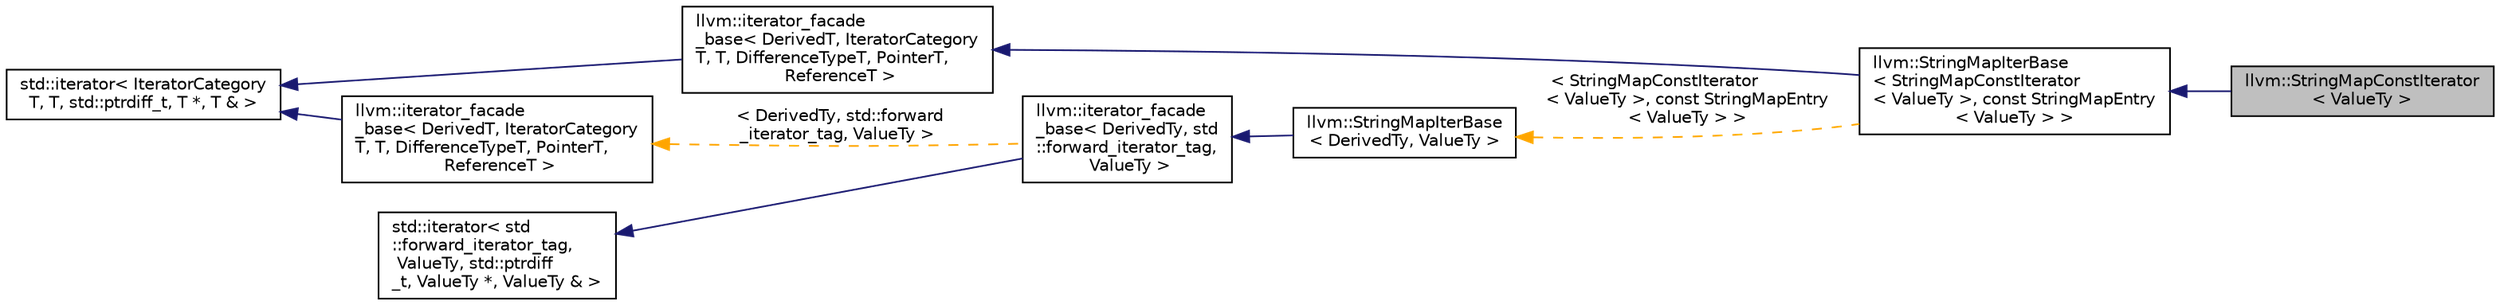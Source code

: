 digraph "llvm::StringMapConstIterator&lt; ValueTy &gt;"
{
 // LATEX_PDF_SIZE
  bgcolor="transparent";
  edge [fontname="Helvetica",fontsize="10",labelfontname="Helvetica",labelfontsize="10"];
  node [fontname="Helvetica",fontsize="10",shape="box"];
  rankdir="LR";
  Node1 [label="llvm::StringMapConstIterator\l\< ValueTy \>",height=0.2,width=0.4,color="black", fillcolor="grey75", style="filled", fontcolor="black",tooltip=" "];
  Node2 -> Node1 [dir="back",color="midnightblue",fontsize="10",style="solid",fontname="Helvetica"];
  Node2 [label="llvm::StringMapIterBase\l\< StringMapConstIterator\l\< ValueTy \>, const StringMapEntry\l\< ValueTy \> \>",height=0.2,width=0.4,color="black",URL="$classllvm_1_1StringMapIterBase.html",tooltip=" "];
  Node3 -> Node2 [dir="back",color="midnightblue",fontsize="10",style="solid",fontname="Helvetica"];
  Node3 [label="llvm::iterator_facade\l_base\< DerivedT, IteratorCategory\lT, T, DifferenceTypeT, PointerT,\l ReferenceT \>",height=0.2,width=0.4,color="black",URL="$classllvm_1_1iterator__facade__base.html",tooltip="CRTP base class which implements the entire standard iterator facade in terms of a minimal subset of ..."];
  Node4 -> Node3 [dir="back",color="midnightblue",fontsize="10",style="solid",fontname="Helvetica"];
  Node4 [label="std::iterator\< IteratorCategory\lT, T, std::ptrdiff_t, T *, T & \>",height=0.2,width=0.4,color="black",tooltip=" "];
  Node5 -> Node2 [dir="back",color="orange",fontsize="10",style="dashed",label=" \< StringMapConstIterator\l\< ValueTy \>, const StringMapEntry\l\< ValueTy \> \>" ,fontname="Helvetica"];
  Node5 [label="llvm::StringMapIterBase\l\< DerivedTy, ValueTy \>",height=0.2,width=0.4,color="black",URL="$classllvm_1_1StringMapIterBase.html",tooltip=" "];
  Node6 -> Node5 [dir="back",color="midnightblue",fontsize="10",style="solid",fontname="Helvetica"];
  Node6 [label="llvm::iterator_facade\l_base\< DerivedTy, std\l::forward_iterator_tag,\l ValueTy \>",height=0.2,width=0.4,color="black",URL="$classllvm_1_1iterator__facade__base.html",tooltip=" "];
  Node7 -> Node6 [dir="back",color="midnightblue",fontsize="10",style="solid",fontname="Helvetica"];
  Node7 [label="std::iterator\< std\l::forward_iterator_tag,\l ValueTy, std::ptrdiff\l_t, ValueTy *, ValueTy & \>",height=0.2,width=0.4,color="black",tooltip=" "];
  Node8 -> Node6 [dir="back",color="orange",fontsize="10",style="dashed",label=" \< DerivedTy, std::forward\l_iterator_tag, ValueTy \>" ,fontname="Helvetica"];
  Node8 [label="llvm::iterator_facade\l_base\< DerivedT, IteratorCategory\lT, T, DifferenceTypeT, PointerT,\l ReferenceT \>",height=0.2,width=0.4,color="black",URL="$classllvm_1_1iterator__facade__base.html",tooltip="CRTP base class which implements the entire standard iterator facade in terms of a minimal subset of ..."];
  Node4 -> Node8 [dir="back",color="midnightblue",fontsize="10",style="solid",fontname="Helvetica"];
}
